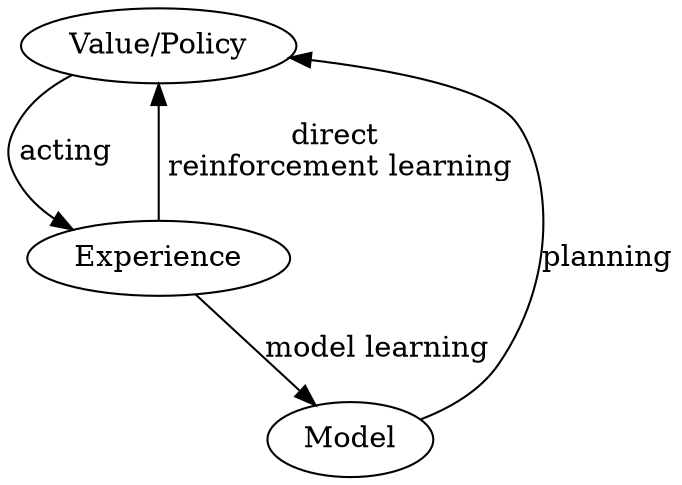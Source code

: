 digraph learning_planning
	{
	  "Value/Policy" -> Experience [label=acting];
	  Experience -> Model [label="model learning"];
	  Model -> "Value/Policy" [label="planning"];
	  Experience -> "Value/Policy" [label="direct\n reinforcement learning"];
  }
